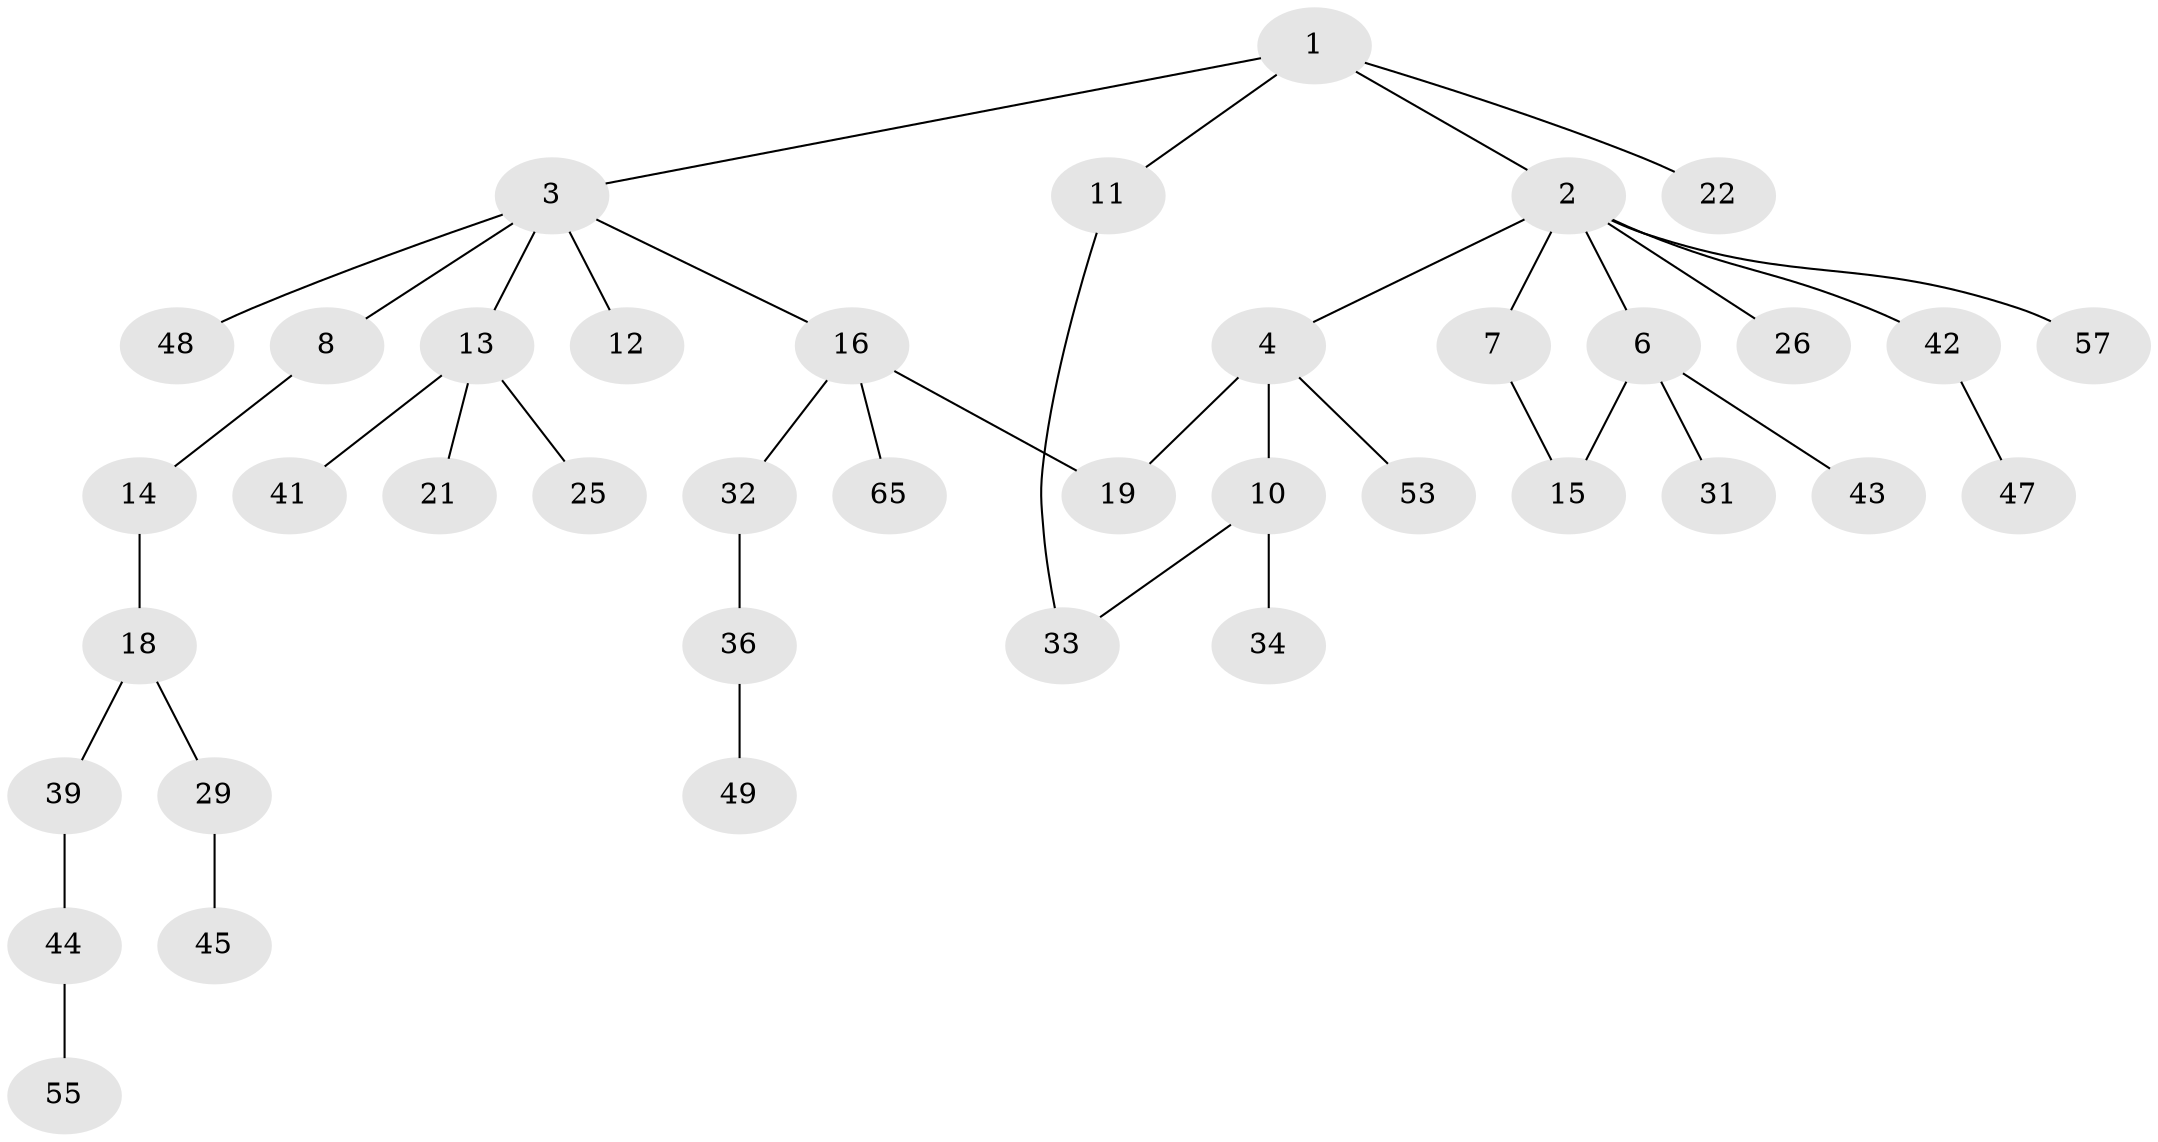// original degree distribution, {4: 0.09230769230769231, 7: 0.015384615384615385, 5: 0.046153846153846156, 3: 0.06153846153846154, 1: 0.46153846153846156, 6: 0.015384615384615385, 2: 0.3076923076923077}
// Generated by graph-tools (version 1.1) at 2025/16/03/04/25 18:16:56]
// undirected, 39 vertices, 41 edges
graph export_dot {
graph [start="1"]
  node [color=gray90,style=filled];
  1;
  2;
  3 [super="+9"];
  4 [super="+5"];
  6 [super="+35"];
  7 [super="+58+50+17"];
  8 [super="+30"];
  10;
  11 [super="+54+24"];
  12;
  13 [super="+27+51+20+28"];
  14;
  15;
  16;
  18 [super="+46+23"];
  19 [super="+40"];
  21;
  22;
  25;
  26;
  29;
  31;
  32;
  33;
  34;
  36;
  39;
  41;
  42;
  43;
  44;
  45;
  47 [super="+64"];
  48;
  49 [super="+56"];
  53;
  55 [super="+60"];
  57;
  65;
  1 -- 2;
  1 -- 3;
  1 -- 11;
  1 -- 22;
  2 -- 4;
  2 -- 6;
  2 -- 7;
  2 -- 26;
  2 -- 42;
  2 -- 57;
  3 -- 8;
  3 -- 12;
  3 -- 48;
  3 -- 16;
  3 -- 13;
  4 -- 10;
  4 -- 53;
  4 -- 19;
  6 -- 31;
  6 -- 43;
  6 -- 15;
  7 -- 15;
  8 -- 14;
  10 -- 33;
  10 -- 34;
  11 -- 33;
  13 -- 41;
  13 -- 25;
  13 -- 21;
  14 -- 18;
  16 -- 32;
  16 -- 65;
  16 -- 19;
  18 -- 29;
  18 -- 39;
  29 -- 45;
  32 -- 36;
  36 -- 49;
  39 -- 44;
  42 -- 47;
  44 -- 55;
}
